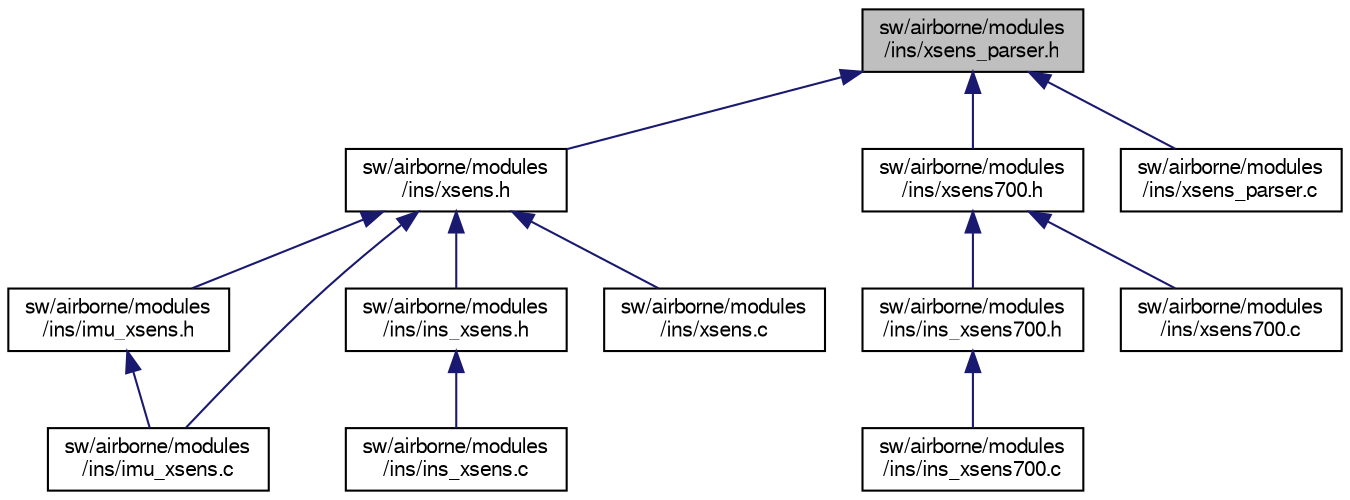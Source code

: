 digraph "sw/airborne/modules/ins/xsens_parser.h"
{
  edge [fontname="FreeSans",fontsize="10",labelfontname="FreeSans",labelfontsize="10"];
  node [fontname="FreeSans",fontsize="10",shape=record];
  Node1 [label="sw/airborne/modules\l/ins/xsens_parser.h",height=0.2,width=0.4,color="black", fillcolor="grey75", style="filled", fontcolor="black"];
  Node1 -> Node2 [dir="back",color="midnightblue",fontsize="10",style="solid",fontname="FreeSans"];
  Node2 [label="sw/airborne/modules\l/ins/xsens.h",height=0.2,width=0.4,color="black", fillcolor="white", style="filled",URL="$xsens_8h.html",tooltip="Parser for the Xsens protocol. "];
  Node2 -> Node3 [dir="back",color="midnightblue",fontsize="10",style="solid",fontname="FreeSans"];
  Node3 [label="sw/airborne/modules\l/ins/imu_xsens.h",height=0.2,width=0.4,color="black", fillcolor="white", style="filled",URL="$imu__xsens_8h.html",tooltip="XSENS to just provide IMU measurements. "];
  Node3 -> Node4 [dir="back",color="midnightblue",fontsize="10",style="solid",fontname="FreeSans"];
  Node4 [label="sw/airborne/modules\l/ins/imu_xsens.c",height=0.2,width=0.4,color="black", fillcolor="white", style="filled",URL="$imu__xsens_8c.html",tooltip="XSENS to just provide IMU measurements. "];
  Node2 -> Node4 [dir="back",color="midnightblue",fontsize="10",style="solid",fontname="FreeSans"];
  Node2 -> Node5 [dir="back",color="midnightblue",fontsize="10",style="solid",fontname="FreeSans"];
  Node5 [label="sw/airborne/modules\l/ins/ins_xsens.h",height=0.2,width=0.4,color="black", fillcolor="white", style="filled",URL="$ins__xsens_8h.html",tooltip="Xsens as a full INS solution. "];
  Node5 -> Node6 [dir="back",color="midnightblue",fontsize="10",style="solid",fontname="FreeSans"];
  Node6 [label="sw/airborne/modules\l/ins/ins_xsens.c",height=0.2,width=0.4,color="black", fillcolor="white", style="filled",URL="$ins__xsens_8c.html",tooltip="Xsens as a full INS solution. "];
  Node2 -> Node7 [dir="back",color="midnightblue",fontsize="10",style="solid",fontname="FreeSans"];
  Node7 [label="sw/airborne/modules\l/ins/xsens.c",height=0.2,width=0.4,color="black", fillcolor="white", style="filled",URL="$xsens_8c.html",tooltip="Parser for the Xsens protocol. "];
  Node1 -> Node8 [dir="back",color="midnightblue",fontsize="10",style="solid",fontname="FreeSans"];
  Node8 [label="sw/airborne/modules\l/ins/xsens700.h",height=0.2,width=0.4,color="black", fillcolor="white", style="filled",URL="$xsens700_8h.html",tooltip="Parser for the Xsens protocol. "];
  Node8 -> Node9 [dir="back",color="midnightblue",fontsize="10",style="solid",fontname="FreeSans"];
  Node9 [label="sw/airborne/modules\l/ins/ins_xsens700.h",height=0.2,width=0.4,color="black", fillcolor="white", style="filled",URL="$ins__xsens700_8h.html",tooltip="Xsens700 as a full INS solution. "];
  Node9 -> Node10 [dir="back",color="midnightblue",fontsize="10",style="solid",fontname="FreeSans"];
  Node10 [label="sw/airborne/modules\l/ins/ins_xsens700.c",height=0.2,width=0.4,color="black", fillcolor="white", style="filled",URL="$ins__xsens700_8c.html",tooltip="Xsens700 as a full INS solution. "];
  Node8 -> Node11 [dir="back",color="midnightblue",fontsize="10",style="solid",fontname="FreeSans"];
  Node11 [label="sw/airborne/modules\l/ins/xsens700.c",height=0.2,width=0.4,color="black", fillcolor="white", style="filled",URL="$xsens700_8c.html",tooltip="Parser for the Xsens700 protocol. "];
  Node1 -> Node12 [dir="back",color="midnightblue",fontsize="10",style="solid",fontname="FreeSans"];
  Node12 [label="sw/airborne/modules\l/ins/xsens_parser.c",height=0.2,width=0.4,color="black", fillcolor="white", style="filled",URL="$xsens__parser_8c.html"];
}
